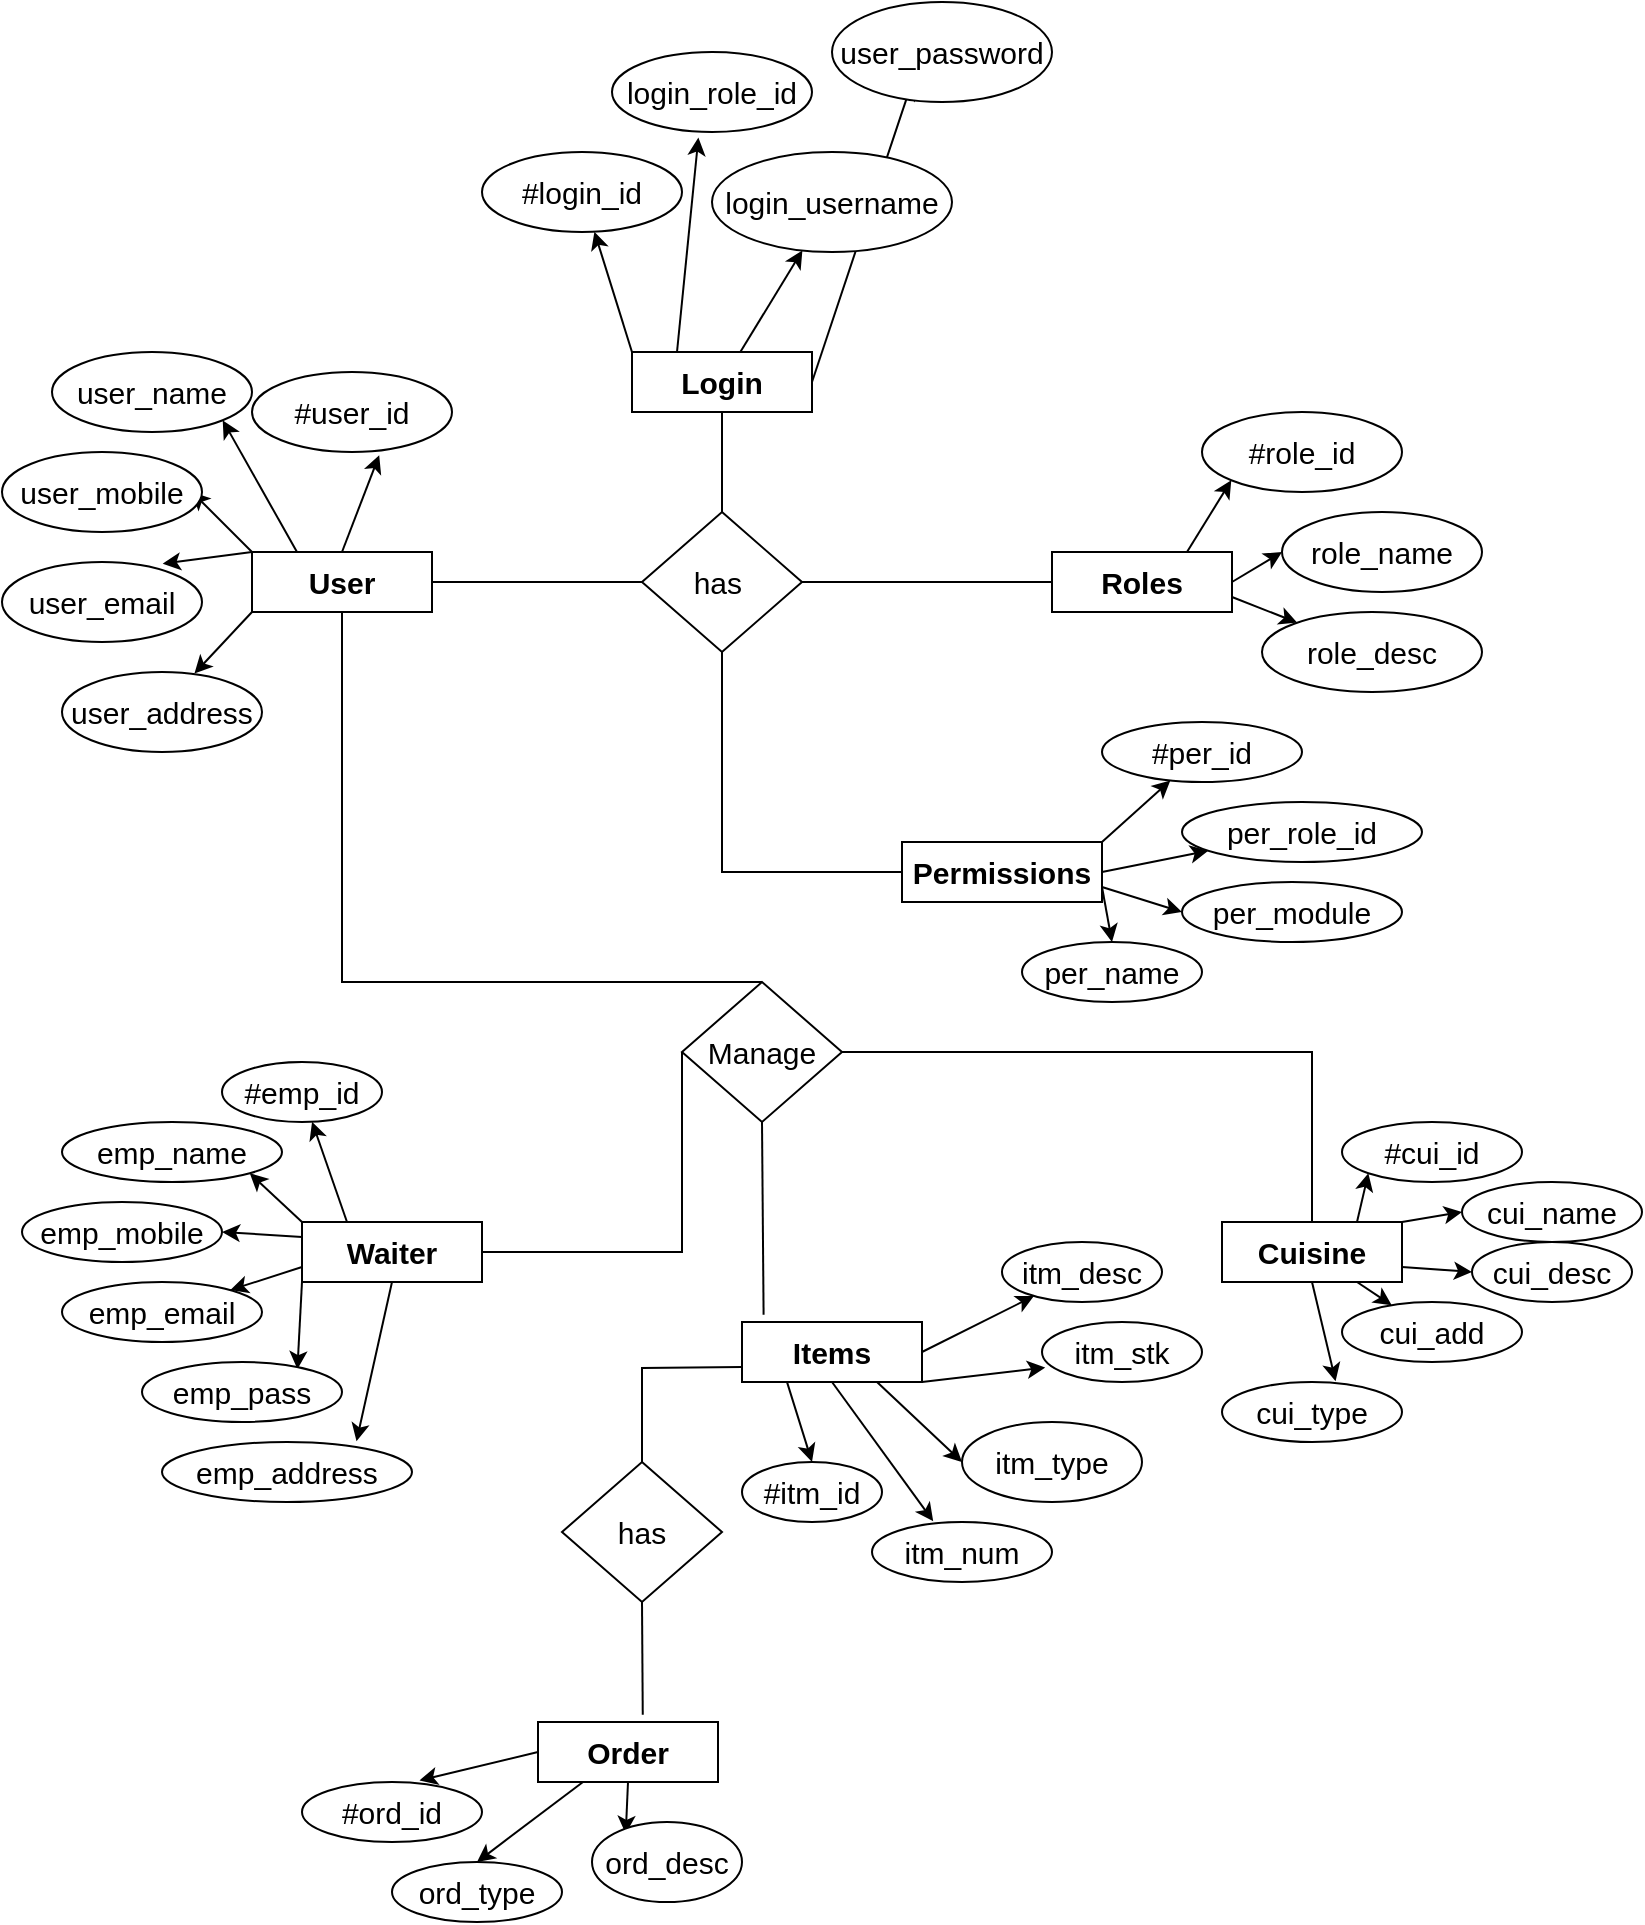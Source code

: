 <mxfile version="16.0.2" type="device"><diagram id="CfCf_N5ZeQ1wwE2QEOd4" name="Page-1"><mxGraphModel dx="1038" dy="649" grid="1" gridSize="10" guides="1" tooltips="1" connect="1" arrows="1" fold="1" page="1" pageScale="1" pageWidth="850" pageHeight="1100" background="none" math="0" shadow="0"><root><mxCell id="0"/><mxCell id="1" parent="0"/><mxCell id="aRp_A9biTbPwdNtpGblq-23" style="edgeStyle=none;rounded=0;orthogonalLoop=1;jettySize=auto;html=1;exitX=0;exitY=1;exitDx=0;exitDy=0;entryX=1.012;entryY=0.27;entryDx=0;entryDy=0;entryPerimeter=0;fontSize=15;" parent="1" source="aRp_A9biTbPwdNtpGblq-4" edge="1"><mxGeometry relative="1" as="geometry"><mxPoint x="106.2" y="385.8" as="targetPoint"/></mxGeometry></mxCell><mxCell id="aRp_A9biTbPwdNtpGblq-24" style="edgeStyle=none;rounded=0;orthogonalLoop=1;jettySize=auto;html=1;exitX=0;exitY=0;exitDx=0;exitDy=0;entryX=1;entryY=0;entryDx=0;entryDy=0;fontSize=15;" parent="1" source="aRp_A9biTbPwdNtpGblq-4" edge="1"><mxGeometry relative="1" as="geometry"><mxPoint x="90.355" y="330.858" as="targetPoint"/></mxGeometry></mxCell><mxCell id="aRp_A9biTbPwdNtpGblq-25" style="edgeStyle=none;rounded=0;orthogonalLoop=1;jettySize=auto;html=1;exitX=0;exitY=0;exitDx=0;exitDy=0;entryX=1;entryY=0.5;entryDx=0;entryDy=0;fontSize=15;" parent="1" source="aRp_A9biTbPwdNtpGblq-4" edge="1"><mxGeometry relative="1" as="geometry"><mxPoint x="105" y="295" as="targetPoint"/></mxGeometry></mxCell><mxCell id="aRp_A9biTbPwdNtpGblq-26" style="edgeStyle=none;rounded=0;orthogonalLoop=1;jettySize=auto;html=1;exitX=0.25;exitY=0;exitDx=0;exitDy=0;entryX=1;entryY=1;entryDx=0;entryDy=0;fontSize=15;" parent="1" source="aRp_A9biTbPwdNtpGblq-4" target="aRp_A9biTbPwdNtpGblq-14" edge="1"><mxGeometry relative="1" as="geometry"/></mxCell><mxCell id="aRp_A9biTbPwdNtpGblq-28" style="edgeStyle=none;rounded=0;orthogonalLoop=1;jettySize=auto;html=1;exitX=0.5;exitY=0;exitDx=0;exitDy=0;entryX=0.636;entryY=1.04;entryDx=0;entryDy=0;entryPerimeter=0;fontSize=15;" parent="1" source="aRp_A9biTbPwdNtpGblq-4" target="aRp_A9biTbPwdNtpGblq-12" edge="1"><mxGeometry relative="1" as="geometry"/></mxCell><mxCell id="aRp_A9biTbPwdNtpGblq-4" value="&lt;b&gt;&lt;font style=&quot;font-size: 15px&quot;&gt;User&lt;/font&gt;&lt;/b&gt;" style="whiteSpace=wrap;html=1;" parent="1" vertex="1"><mxGeometry x="135" y="325" width="90" height="30" as="geometry"/></mxCell><mxCell id="aRp_A9biTbPwdNtpGblq-29" style="edgeStyle=none;rounded=0;orthogonalLoop=1;jettySize=auto;html=1;exitX=0;exitY=0;exitDx=0;exitDy=0;fontSize=15;" parent="1" source="aRp_A9biTbPwdNtpGblq-5" target="aRp_A9biTbPwdNtpGblq-17" edge="1"><mxGeometry relative="1" as="geometry"/></mxCell><mxCell id="aRp_A9biTbPwdNtpGblq-30" style="edgeStyle=none;rounded=0;orthogonalLoop=1;jettySize=auto;html=1;exitX=0.25;exitY=0;exitDx=0;exitDy=0;entryX=0.432;entryY=1.07;entryDx=0;entryDy=0;entryPerimeter=0;fontSize=15;" parent="1" source="aRp_A9biTbPwdNtpGblq-5" target="aRp_A9biTbPwdNtpGblq-18" edge="1"><mxGeometry relative="1" as="geometry"/></mxCell><mxCell id="aRp_A9biTbPwdNtpGblq-31" value="" style="edgeStyle=none;rounded=0;orthogonalLoop=1;jettySize=auto;html=1;fontSize=15;" parent="1" source="aRp_A9biTbPwdNtpGblq-5" target="aRp_A9biTbPwdNtpGblq-19" edge="1"><mxGeometry relative="1" as="geometry"/></mxCell><mxCell id="aRp_A9biTbPwdNtpGblq-33" style="edgeStyle=none;rounded=0;orthogonalLoop=1;jettySize=auto;html=1;exitX=1;exitY=0.5;exitDx=0;exitDy=0;entryX=0.364;entryY=0.8;entryDx=0;entryDy=0;entryPerimeter=0;fontSize=15;" parent="1" source="aRp_A9biTbPwdNtpGblq-5" target="aRp_A9biTbPwdNtpGblq-20" edge="1"><mxGeometry relative="1" as="geometry"/></mxCell><mxCell id="aRp_A9biTbPwdNtpGblq-5" value="&lt;span style=&quot;font-size: 15px&quot;&gt;&lt;b&gt;Login&lt;/b&gt;&lt;/span&gt;" style="whiteSpace=wrap;html=1;" parent="1" vertex="1"><mxGeometry x="325" y="225" width="90" height="30" as="geometry"/></mxCell><mxCell id="aRp_A9biTbPwdNtpGblq-39" style="edgeStyle=none;rounded=0;orthogonalLoop=1;jettySize=auto;html=1;exitX=0.75;exitY=0;exitDx=0;exitDy=0;entryX=0;entryY=1;entryDx=0;entryDy=0;fontSize=15;" parent="1" source="aRp_A9biTbPwdNtpGblq-6" target="aRp_A9biTbPwdNtpGblq-35" edge="1"><mxGeometry relative="1" as="geometry"/></mxCell><mxCell id="aRp_A9biTbPwdNtpGblq-40" style="edgeStyle=none;rounded=0;orthogonalLoop=1;jettySize=auto;html=1;exitX=1;exitY=0.5;exitDx=0;exitDy=0;entryX=0;entryY=0.5;entryDx=0;entryDy=0;fontSize=15;" parent="1" source="aRp_A9biTbPwdNtpGblq-6" target="aRp_A9biTbPwdNtpGblq-36" edge="1"><mxGeometry relative="1" as="geometry"/></mxCell><mxCell id="aRp_A9biTbPwdNtpGblq-41" style="edgeStyle=none;rounded=0;orthogonalLoop=1;jettySize=auto;html=1;exitX=1;exitY=0.75;exitDx=0;exitDy=0;fontSize=15;" parent="1" source="aRp_A9biTbPwdNtpGblq-6" target="aRp_A9biTbPwdNtpGblq-37" edge="1"><mxGeometry relative="1" as="geometry"/></mxCell><mxCell id="aRp_A9biTbPwdNtpGblq-6" value="&lt;b&gt;&lt;font style=&quot;font-size: 15px&quot;&gt;Roles&lt;/font&gt;&lt;/b&gt;" style="whiteSpace=wrap;html=1;" parent="1" vertex="1"><mxGeometry x="535" y="325" width="90" height="30" as="geometry"/></mxCell><mxCell id="aRp_A9biTbPwdNtpGblq-70" style="edgeStyle=none;rounded=0;orthogonalLoop=1;jettySize=auto;html=1;exitX=0.25;exitY=0;exitDx=0;exitDy=0;fontSize=15;elbow=vertical;" parent="1" source="aRp_A9biTbPwdNtpGblq-7" target="aRp_A9biTbPwdNtpGblq-63" edge="1"><mxGeometry relative="1" as="geometry"/></mxCell><mxCell id="aRp_A9biTbPwdNtpGblq-71" style="edgeStyle=none;rounded=0;orthogonalLoop=1;jettySize=auto;html=1;exitX=0;exitY=0;exitDx=0;exitDy=0;entryX=1;entryY=1;entryDx=0;entryDy=0;fontSize=15;elbow=vertical;" parent="1" source="aRp_A9biTbPwdNtpGblq-7" target="aRp_A9biTbPwdNtpGblq-64" edge="1"><mxGeometry relative="1" as="geometry"/></mxCell><mxCell id="aRp_A9biTbPwdNtpGblq-72" style="edgeStyle=none;rounded=0;orthogonalLoop=1;jettySize=auto;html=1;exitX=0;exitY=0.25;exitDx=0;exitDy=0;entryX=1;entryY=0.5;entryDx=0;entryDy=0;fontSize=15;elbow=vertical;" parent="1" source="aRp_A9biTbPwdNtpGblq-7" target="aRp_A9biTbPwdNtpGblq-65" edge="1"><mxGeometry relative="1" as="geometry"/></mxCell><mxCell id="aRp_A9biTbPwdNtpGblq-73" style="edgeStyle=none;rounded=0;orthogonalLoop=1;jettySize=auto;html=1;exitX=0;exitY=0.75;exitDx=0;exitDy=0;fontSize=15;elbow=vertical;" parent="1" source="aRp_A9biTbPwdNtpGblq-7" target="aRp_A9biTbPwdNtpGblq-68" edge="1"><mxGeometry relative="1" as="geometry"/></mxCell><mxCell id="aRp_A9biTbPwdNtpGblq-74" style="edgeStyle=none;rounded=0;orthogonalLoop=1;jettySize=auto;html=1;exitX=0;exitY=1;exitDx=0;exitDy=0;entryX=0.777;entryY=0.12;entryDx=0;entryDy=0;entryPerimeter=0;fontSize=15;elbow=vertical;" parent="1" source="aRp_A9biTbPwdNtpGblq-7" target="aRp_A9biTbPwdNtpGblq-67" edge="1"><mxGeometry relative="1" as="geometry"/></mxCell><mxCell id="aRp_A9biTbPwdNtpGblq-75" style="edgeStyle=none;rounded=0;orthogonalLoop=1;jettySize=auto;html=1;exitX=0.5;exitY=1;exitDx=0;exitDy=0;entryX=0.778;entryY=-0.013;entryDx=0;entryDy=0;entryPerimeter=0;fontSize=15;elbow=vertical;" parent="1" source="aRp_A9biTbPwdNtpGblq-7" target="aRp_A9biTbPwdNtpGblq-66" edge="1"><mxGeometry relative="1" as="geometry"/></mxCell><mxCell id="aRp_A9biTbPwdNtpGblq-7" value="&lt;b&gt;&lt;font style=&quot;font-size: 15px&quot;&gt;Waiter&lt;/font&gt;&lt;/b&gt;" style="whiteSpace=wrap;html=1;" parent="1" vertex="1"><mxGeometry x="160" y="660" width="90" height="30" as="geometry"/></mxCell><mxCell id="aRp_A9biTbPwdNtpGblq-96" style="edgeStyle=none;rounded=0;orthogonalLoop=1;jettySize=auto;html=1;exitX=0.25;exitY=1;exitDx=0;exitDy=0;entryX=0.5;entryY=0;entryDx=0;entryDy=0;fontSize=15;elbow=vertical;" parent="1" source="aRp_A9biTbPwdNtpGblq-8" target="aRp_A9biTbPwdNtpGblq-91" edge="1"><mxGeometry relative="1" as="geometry"/></mxCell><mxCell id="aRp_A9biTbPwdNtpGblq-97" style="edgeStyle=none;rounded=0;orthogonalLoop=1;jettySize=auto;html=1;exitX=0.5;exitY=1;exitDx=0;exitDy=0;entryX=0.34;entryY=-0.013;entryDx=0;entryDy=0;entryPerimeter=0;fontSize=15;elbow=vertical;" parent="1" source="aRp_A9biTbPwdNtpGblq-8" target="aRp_A9biTbPwdNtpGblq-92" edge="1"><mxGeometry relative="1" as="geometry"/></mxCell><mxCell id="aRp_A9biTbPwdNtpGblq-98" style="edgeStyle=none;rounded=0;orthogonalLoop=1;jettySize=auto;html=1;exitX=0.75;exitY=1;exitDx=0;exitDy=0;entryX=0;entryY=0.5;entryDx=0;entryDy=0;fontSize=15;elbow=vertical;" parent="1" source="aRp_A9biTbPwdNtpGblq-8" target="aRp_A9biTbPwdNtpGblq-93" edge="1"><mxGeometry relative="1" as="geometry"/></mxCell><mxCell id="aRp_A9biTbPwdNtpGblq-99" style="edgeStyle=none;rounded=0;orthogonalLoop=1;jettySize=auto;html=1;exitX=1;exitY=1;exitDx=0;exitDy=0;entryX=0.02;entryY=0.76;entryDx=0;entryDy=0;entryPerimeter=0;fontSize=15;elbow=vertical;" parent="1" source="aRp_A9biTbPwdNtpGblq-8" target="aRp_A9biTbPwdNtpGblq-94" edge="1"><mxGeometry relative="1" as="geometry"/></mxCell><mxCell id="aRp_A9biTbPwdNtpGblq-100" style="edgeStyle=none;rounded=0;orthogonalLoop=1;jettySize=auto;html=1;exitX=1;exitY=0.5;exitDx=0;exitDy=0;fontSize=15;elbow=vertical;" parent="1" source="aRp_A9biTbPwdNtpGblq-8" target="aRp_A9biTbPwdNtpGblq-95" edge="1"><mxGeometry relative="1" as="geometry"/></mxCell><mxCell id="aRp_A9biTbPwdNtpGblq-8" value="&lt;b&gt;&lt;font style=&quot;font-size: 15px&quot;&gt;Items&lt;/font&gt;&lt;/b&gt;" style="whiteSpace=wrap;html=1;" parent="1" vertex="1"><mxGeometry x="380" y="710" width="90" height="30" as="geometry"/></mxCell><mxCell id="aRp_A9biTbPwdNtpGblq-12" value="#user_id" style="ellipse;whiteSpace=wrap;html=1;fontSize=15;" parent="1" vertex="1"><mxGeometry x="135" y="235" width="100" height="40" as="geometry"/></mxCell><mxCell id="aRp_A9biTbPwdNtpGblq-13" value="user_mobile" style="ellipse;whiteSpace=wrap;html=1;fontSize=15;" parent="1" vertex="1"><mxGeometry x="10" y="275" width="100" height="40" as="geometry"/></mxCell><mxCell id="aRp_A9biTbPwdNtpGblq-14" value="user_name" style="ellipse;whiteSpace=wrap;html=1;fontSize=15;" parent="1" vertex="1"><mxGeometry x="35" y="225" width="100" height="40" as="geometry"/></mxCell><mxCell id="aRp_A9biTbPwdNtpGblq-15" value="user_email" style="ellipse;whiteSpace=wrap;html=1;fontSize=15;" parent="1" vertex="1"><mxGeometry x="10" y="330" width="100" height="40" as="geometry"/></mxCell><mxCell id="aRp_A9biTbPwdNtpGblq-16" value="user_address" style="ellipse;whiteSpace=wrap;html=1;fontSize=15;" parent="1" vertex="1"><mxGeometry x="40" y="385" width="100" height="40" as="geometry"/></mxCell><mxCell id="aRp_A9biTbPwdNtpGblq-17" value="#login_id" style="ellipse;whiteSpace=wrap;html=1;fontSize=15;" parent="1" vertex="1"><mxGeometry x="250" y="125" width="100" height="40" as="geometry"/></mxCell><mxCell id="aRp_A9biTbPwdNtpGblq-18" value="login_role_id" style="ellipse;whiteSpace=wrap;html=1;fontSize=15;" parent="1" vertex="1"><mxGeometry x="315" y="75" width="100" height="40" as="geometry"/></mxCell><mxCell id="aRp_A9biTbPwdNtpGblq-19" value="login_username" style="ellipse;whiteSpace=wrap;html=1;fontSize=15;" parent="1" vertex="1"><mxGeometry x="365" y="125" width="120" height="50" as="geometry"/></mxCell><mxCell id="aRp_A9biTbPwdNtpGblq-20" value="user_password" style="ellipse;whiteSpace=wrap;html=1;fontSize=15;" parent="1" vertex="1"><mxGeometry x="425" y="50" width="110" height="50" as="geometry"/></mxCell><mxCell id="aRp_A9biTbPwdNtpGblq-32" style="edgeStyle=none;rounded=0;orthogonalLoop=1;jettySize=auto;html=1;exitX=1;exitY=0;exitDx=0;exitDy=0;fontSize=15;" parent="1" source="aRp_A9biTbPwdNtpGblq-5" target="aRp_A9biTbPwdNtpGblq-5" edge="1"><mxGeometry relative="1" as="geometry"><Array as="points"><mxPoint x="415" y="225"/></Array></mxGeometry></mxCell><mxCell id="aRp_A9biTbPwdNtpGblq-35" value="#role_id" style="ellipse;whiteSpace=wrap;html=1;fontSize=15;" parent="1" vertex="1"><mxGeometry x="610" y="255" width="100" height="40" as="geometry"/></mxCell><mxCell id="aRp_A9biTbPwdNtpGblq-36" value="role_name" style="ellipse;whiteSpace=wrap;html=1;fontSize=15;" parent="1" vertex="1"><mxGeometry x="650" y="305" width="100" height="40" as="geometry"/></mxCell><mxCell id="aRp_A9biTbPwdNtpGblq-37" value="role_desc" style="ellipse;whiteSpace=wrap;html=1;fontSize=15;" parent="1" vertex="1"><mxGeometry x="640" y="355" width="110" height="40" as="geometry"/></mxCell><mxCell id="aRp_A9biTbPwdNtpGblq-38" value="#per_id" style="ellipse;whiteSpace=wrap;html=1;fontSize=15;" parent="1" vertex="1"><mxGeometry x="560" y="410" width="100" height="30" as="geometry"/></mxCell><mxCell id="aRp_A9biTbPwdNtpGblq-42" value="has&amp;nbsp;" style="rhombus;whiteSpace=wrap;html=1;fontSize=15;" parent="1" vertex="1"><mxGeometry x="330" y="305" width="80" height="70" as="geometry"/></mxCell><mxCell id="aRp_A9biTbPwdNtpGblq-44" value="" style="endArrow=none;html=1;rounded=0;fontSize=15;entryX=0.5;entryY=1;entryDx=0;entryDy=0;exitX=0.5;exitY=0;exitDx=0;exitDy=0;" parent="1" source="aRp_A9biTbPwdNtpGblq-42" target="aRp_A9biTbPwdNtpGblq-5" edge="1"><mxGeometry width="50" height="50" relative="1" as="geometry"><mxPoint x="380" y="520" as="sourcePoint"/><mxPoint x="430" y="470" as="targetPoint"/></mxGeometry></mxCell><mxCell id="aRp_A9biTbPwdNtpGblq-46" value="" style="endArrow=none;html=1;rounded=0;fontSize=15;entryX=0;entryY=0.5;entryDx=0;entryDy=0;exitX=1;exitY=0.5;exitDx=0;exitDy=0;" parent="1" source="aRp_A9biTbPwdNtpGblq-42" target="aRp_A9biTbPwdNtpGblq-6" edge="1"><mxGeometry width="50" height="50" relative="1" as="geometry"><mxPoint x="380" y="520" as="sourcePoint"/><mxPoint x="430" y="470" as="targetPoint"/></mxGeometry></mxCell><mxCell id="aRp_A9biTbPwdNtpGblq-54" style="edgeStyle=none;rounded=0;orthogonalLoop=1;jettySize=auto;html=1;exitX=1;exitY=0;exitDx=0;exitDy=0;fontSize=15;" parent="1" source="aRp_A9biTbPwdNtpGblq-47" target="aRp_A9biTbPwdNtpGblq-38" edge="1"><mxGeometry relative="1" as="geometry"/></mxCell><mxCell id="aRp_A9biTbPwdNtpGblq-55" style="edgeStyle=none;rounded=0;orthogonalLoop=1;jettySize=auto;html=1;exitX=1;exitY=0.5;exitDx=0;exitDy=0;fontSize=15;" parent="1" source="aRp_A9biTbPwdNtpGblq-47" target="aRp_A9biTbPwdNtpGblq-48" edge="1"><mxGeometry relative="1" as="geometry"/></mxCell><mxCell id="aRp_A9biTbPwdNtpGblq-56" style="edgeStyle=none;rounded=0;orthogonalLoop=1;jettySize=auto;html=1;exitX=1;exitY=0.75;exitDx=0;exitDy=0;entryX=0;entryY=0.5;entryDx=0;entryDy=0;fontSize=15;" parent="1" source="aRp_A9biTbPwdNtpGblq-47" target="aRp_A9biTbPwdNtpGblq-49" edge="1"><mxGeometry relative="1" as="geometry"/></mxCell><mxCell id="aRp_A9biTbPwdNtpGblq-57" style="edgeStyle=none;rounded=0;orthogonalLoop=1;jettySize=auto;html=1;exitX=1;exitY=0.75;exitDx=0;exitDy=0;entryX=0.5;entryY=0;entryDx=0;entryDy=0;fontSize=15;" parent="1" source="aRp_A9biTbPwdNtpGblq-47" target="aRp_A9biTbPwdNtpGblq-50" edge="1"><mxGeometry relative="1" as="geometry"/></mxCell><mxCell id="aRp_A9biTbPwdNtpGblq-47" value="&lt;b&gt;&lt;font style=&quot;font-size: 15px&quot;&gt;Permissions&lt;/font&gt;&lt;/b&gt;" style="whiteSpace=wrap;html=1;" parent="1" vertex="1"><mxGeometry x="460" y="470" width="100" height="30" as="geometry"/></mxCell><mxCell id="aRp_A9biTbPwdNtpGblq-48" value="per_role_id" style="ellipse;whiteSpace=wrap;html=1;fontSize=15;" parent="1" vertex="1"><mxGeometry x="600" y="450" width="120" height="30" as="geometry"/></mxCell><mxCell id="aRp_A9biTbPwdNtpGblq-49" value="per_module" style="ellipse;whiteSpace=wrap;html=1;fontSize=15;" parent="1" vertex="1"><mxGeometry x="600" y="490" width="110" height="30" as="geometry"/></mxCell><mxCell id="aRp_A9biTbPwdNtpGblq-50" value="per_name" style="ellipse;whiteSpace=wrap;html=1;fontSize=15;" parent="1" vertex="1"><mxGeometry x="520" y="520" width="90" height="30" as="geometry"/></mxCell><mxCell id="aRp_A9biTbPwdNtpGblq-51" value="" style="endArrow=none;html=1;rounded=0;fontSize=15;exitX=0.5;exitY=1;exitDx=0;exitDy=0;entryX=0;entryY=0.5;entryDx=0;entryDy=0;" parent="1" source="aRp_A9biTbPwdNtpGblq-42" target="aRp_A9biTbPwdNtpGblq-47" edge="1"><mxGeometry width="50" height="50" relative="1" as="geometry"><mxPoint x="380" y="390" as="sourcePoint"/><mxPoint x="430" y="340" as="targetPoint"/><Array as="points"><mxPoint x="370" y="485"/></Array></mxGeometry></mxCell><mxCell id="aRp_A9biTbPwdNtpGblq-52" style="edgeStyle=orthogonalEdgeStyle;rounded=0;orthogonalLoop=1;jettySize=auto;html=1;exitX=0.5;exitY=1;exitDx=0;exitDy=0;fontSize=15;" parent="1" source="aRp_A9biTbPwdNtpGblq-47" target="aRp_A9biTbPwdNtpGblq-47" edge="1"><mxGeometry relative="1" as="geometry"/></mxCell><mxCell id="aRp_A9biTbPwdNtpGblq-58" value="Manage" style="rhombus;whiteSpace=wrap;html=1;fontSize=15;" parent="1" vertex="1"><mxGeometry x="350" y="540" width="80" height="70" as="geometry"/></mxCell><mxCell id="aRp_A9biTbPwdNtpGblq-62" value="" style="endArrow=none;html=1;rounded=0;fontSize=15;elbow=vertical;exitX=0.5;exitY=1;exitDx=0;exitDy=0;entryX=0.5;entryY=0;entryDx=0;entryDy=0;" parent="1" source="aRp_A9biTbPwdNtpGblq-4" target="aRp_A9biTbPwdNtpGblq-58" edge="1"><mxGeometry width="50" height="50" relative="1" as="geometry"><mxPoint x="380" y="660" as="sourcePoint"/><mxPoint x="430" y="610" as="targetPoint"/><Array as="points"><mxPoint x="180" y="540"/></Array></mxGeometry></mxCell><mxCell id="aRp_A9biTbPwdNtpGblq-63" value="#emp_id" style="ellipse;whiteSpace=wrap;html=1;fontSize=15;" parent="1" vertex="1"><mxGeometry x="120" y="580" width="80" height="30" as="geometry"/></mxCell><mxCell id="aRp_A9biTbPwdNtpGblq-64" value="emp_name" style="ellipse;whiteSpace=wrap;html=1;fontSize=15;" parent="1" vertex="1"><mxGeometry x="40" y="610" width="110" height="30" as="geometry"/></mxCell><mxCell id="aRp_A9biTbPwdNtpGblq-65" value="emp_mobile" style="ellipse;whiteSpace=wrap;html=1;fontSize=15;" parent="1" vertex="1"><mxGeometry x="20" y="650" width="100" height="30" as="geometry"/></mxCell><mxCell id="aRp_A9biTbPwdNtpGblq-66" value="emp_address" style="ellipse;whiteSpace=wrap;html=1;fontSize=15;" parent="1" vertex="1"><mxGeometry x="90" y="770" width="125" height="30" as="geometry"/></mxCell><mxCell id="aRp_A9biTbPwdNtpGblq-67" value="emp_pass" style="ellipse;whiteSpace=wrap;html=1;fontSize=15;" parent="1" vertex="1"><mxGeometry x="80" y="730" width="100" height="30" as="geometry"/></mxCell><mxCell id="aRp_A9biTbPwdNtpGblq-68" value="emp_email" style="ellipse;whiteSpace=wrap;html=1;fontSize=15;" parent="1" vertex="1"><mxGeometry x="40" y="690" width="100" height="30" as="geometry"/></mxCell><mxCell id="aRp_A9biTbPwdNtpGblq-76" value="" style="endArrow=none;html=1;rounded=0;fontSize=15;elbow=vertical;exitX=0;exitY=0.5;exitDx=0;exitDy=0;entryX=1;entryY=0.5;entryDx=0;entryDy=0;" parent="1" source="aRp_A9biTbPwdNtpGblq-58" target="aRp_A9biTbPwdNtpGblq-7" edge="1"><mxGeometry width="50" height="50" relative="1" as="geometry"><mxPoint x="380" y="530" as="sourcePoint"/><mxPoint x="430" y="480" as="targetPoint"/><Array as="points"><mxPoint x="350" y="675"/></Array></mxGeometry></mxCell><mxCell id="aRp_A9biTbPwdNtpGblq-88" style="edgeStyle=none;rounded=0;orthogonalLoop=1;jettySize=auto;html=1;exitX=0;exitY=0.5;exitDx=0;exitDy=0;entryX=0.653;entryY=-0.027;entryDx=0;entryDy=0;entryPerimeter=0;fontSize=15;elbow=vertical;" parent="1" source="aRp_A9biTbPwdNtpGblq-77" target="aRp_A9biTbPwdNtpGblq-85" edge="1"><mxGeometry relative="1" as="geometry"/></mxCell><mxCell id="aRp_A9biTbPwdNtpGblq-89" style="edgeStyle=none;rounded=0;orthogonalLoop=1;jettySize=auto;html=1;exitX=0.25;exitY=1;exitDx=0;exitDy=0;entryX=0.5;entryY=0;entryDx=0;entryDy=0;fontSize=15;elbow=vertical;" parent="1" source="aRp_A9biTbPwdNtpGblq-77" target="aRp_A9biTbPwdNtpGblq-86" edge="1"><mxGeometry relative="1" as="geometry"/></mxCell><mxCell id="aRp_A9biTbPwdNtpGblq-90" style="edgeStyle=none;rounded=0;orthogonalLoop=1;jettySize=auto;html=1;exitX=0.5;exitY=1;exitDx=0;exitDy=0;entryX=0.225;entryY=0.147;entryDx=0;entryDy=0;entryPerimeter=0;fontSize=15;elbow=vertical;" parent="1" source="aRp_A9biTbPwdNtpGblq-77" target="aRp_A9biTbPwdNtpGblq-87" edge="1"><mxGeometry relative="1" as="geometry"/></mxCell><mxCell id="aRp_A9biTbPwdNtpGblq-77" value="&lt;span style=&quot;font-size: 15px&quot;&gt;&lt;b&gt;Order&lt;/b&gt;&lt;/span&gt;" style="whiteSpace=wrap;html=1;" parent="1" vertex="1"><mxGeometry x="278" y="910" width="90" height="30" as="geometry"/></mxCell><mxCell id="aRp_A9biTbPwdNtpGblq-109" style="edgeStyle=none;rounded=0;orthogonalLoop=1;jettySize=auto;html=1;exitX=0.75;exitY=0;exitDx=0;exitDy=0;entryX=0;entryY=1;entryDx=0;entryDy=0;fontSize=15;elbow=vertical;" parent="1" source="aRp_A9biTbPwdNtpGblq-78" target="aRp_A9biTbPwdNtpGblq-101" edge="1"><mxGeometry relative="1" as="geometry"/></mxCell><mxCell id="aRp_A9biTbPwdNtpGblq-110" style="edgeStyle=none;rounded=0;orthogonalLoop=1;jettySize=auto;html=1;exitX=1;exitY=0;exitDx=0;exitDy=0;entryX=0;entryY=0.5;entryDx=0;entryDy=0;fontSize=15;elbow=vertical;" parent="1" source="aRp_A9biTbPwdNtpGblq-78" target="aRp_A9biTbPwdNtpGblq-104" edge="1"><mxGeometry relative="1" as="geometry"/></mxCell><mxCell id="aRp_A9biTbPwdNtpGblq-112" style="edgeStyle=none;rounded=0;orthogonalLoop=1;jettySize=auto;html=1;exitX=1;exitY=0.75;exitDx=0;exitDy=0;entryX=0;entryY=0.5;entryDx=0;entryDy=0;fontSize=15;elbow=vertical;" parent="1" source="aRp_A9biTbPwdNtpGblq-78" target="aRp_A9biTbPwdNtpGblq-105" edge="1"><mxGeometry relative="1" as="geometry"/></mxCell><mxCell id="aRp_A9biTbPwdNtpGblq-113" style="edgeStyle=none;rounded=0;orthogonalLoop=1;jettySize=auto;html=1;exitX=0.75;exitY=1;exitDx=0;exitDy=0;fontSize=15;elbow=vertical;" parent="1" source="aRp_A9biTbPwdNtpGblq-78" target="aRp_A9biTbPwdNtpGblq-103" edge="1"><mxGeometry relative="1" as="geometry"/></mxCell><mxCell id="aRp_A9biTbPwdNtpGblq-114" style="edgeStyle=none;rounded=0;orthogonalLoop=1;jettySize=auto;html=1;exitX=0.5;exitY=1;exitDx=0;exitDy=0;entryX=0.631;entryY=-0.013;entryDx=0;entryDy=0;entryPerimeter=0;fontSize=15;elbow=vertical;" parent="1" source="aRp_A9biTbPwdNtpGblq-78" target="aRp_A9biTbPwdNtpGblq-108" edge="1"><mxGeometry relative="1" as="geometry"/></mxCell><mxCell id="aRp_A9biTbPwdNtpGblq-78" value="&lt;span style=&quot;font-size: 15px&quot;&gt;&lt;b&gt;Cuisine&lt;/b&gt;&lt;/span&gt;" style="whiteSpace=wrap;html=1;" parent="1" vertex="1"><mxGeometry x="620" y="660" width="90" height="30" as="geometry"/></mxCell><mxCell id="aRp_A9biTbPwdNtpGblq-79" value="" style="endArrow=none;html=1;rounded=0;fontSize=15;elbow=vertical;entryX=0.12;entryY=-0.12;entryDx=0;entryDy=0;exitX=0.5;exitY=1;exitDx=0;exitDy=0;entryPerimeter=0;" parent="1" source="aRp_A9biTbPwdNtpGblq-58" target="aRp_A9biTbPwdNtpGblq-8" edge="1"><mxGeometry width="50" height="50" relative="1" as="geometry"><mxPoint x="380" y="790" as="sourcePoint"/><mxPoint x="430" y="740" as="targetPoint"/><Array as="points"/></mxGeometry></mxCell><mxCell id="aRp_A9biTbPwdNtpGblq-81" value="has" style="rhombus;whiteSpace=wrap;html=1;fontSize=15;" parent="1" vertex="1"><mxGeometry x="290" y="780" width="80" height="70" as="geometry"/></mxCell><mxCell id="aRp_A9biTbPwdNtpGblq-82" value="" style="endArrow=none;html=1;rounded=0;fontSize=15;elbow=vertical;entryX=0;entryY=0.75;entryDx=0;entryDy=0;exitX=0.5;exitY=0;exitDx=0;exitDy=0;" parent="1" source="aRp_A9biTbPwdNtpGblq-81" target="aRp_A9biTbPwdNtpGblq-8" edge="1"><mxGeometry width="50" height="50" relative="1" as="geometry"><mxPoint x="380" y="930" as="sourcePoint"/><mxPoint x="430" y="880" as="targetPoint"/><Array as="points"><mxPoint x="330" y="733"/></Array></mxGeometry></mxCell><mxCell id="aRp_A9biTbPwdNtpGblq-84" value="" style="endArrow=none;html=1;rounded=0;fontSize=15;elbow=vertical;exitX=0.5;exitY=1;exitDx=0;exitDy=0;entryX=0.582;entryY=-0.12;entryDx=0;entryDy=0;entryPerimeter=0;" parent="1" source="aRp_A9biTbPwdNtpGblq-81" target="aRp_A9biTbPwdNtpGblq-77" edge="1"><mxGeometry width="50" height="50" relative="1" as="geometry"><mxPoint x="380" y="780" as="sourcePoint"/><mxPoint x="430" y="730" as="targetPoint"/></mxGeometry></mxCell><mxCell id="aRp_A9biTbPwdNtpGblq-85" value="#ord_id" style="ellipse;whiteSpace=wrap;html=1;fontSize=15;" parent="1" vertex="1"><mxGeometry x="160" y="940" width="90" height="30" as="geometry"/></mxCell><mxCell id="aRp_A9biTbPwdNtpGblq-86" value="ord_type" style="ellipse;whiteSpace=wrap;html=1;fontSize=15;" parent="1" vertex="1"><mxGeometry x="205" y="980" width="85" height="30" as="geometry"/></mxCell><mxCell id="aRp_A9biTbPwdNtpGblq-87" value="ord_desc" style="ellipse;whiteSpace=wrap;html=1;fontSize=15;" parent="1" vertex="1"><mxGeometry x="305" y="960" width="75" height="40" as="geometry"/></mxCell><mxCell id="aRp_A9biTbPwdNtpGblq-91" value="#itm_id" style="ellipse;whiteSpace=wrap;html=1;fontSize=15;" parent="1" vertex="1"><mxGeometry x="380" y="780" width="70" height="30" as="geometry"/></mxCell><mxCell id="aRp_A9biTbPwdNtpGblq-92" value="itm_num" style="ellipse;whiteSpace=wrap;html=1;fontSize=15;" parent="1" vertex="1"><mxGeometry x="445" y="810" width="90" height="30" as="geometry"/></mxCell><mxCell id="aRp_A9biTbPwdNtpGblq-93" value="itm_type" style="ellipse;whiteSpace=wrap;html=1;fontSize=15;" parent="1" vertex="1"><mxGeometry x="490" y="760" width="90" height="40" as="geometry"/></mxCell><mxCell id="aRp_A9biTbPwdNtpGblq-94" value="itm_stk" style="ellipse;whiteSpace=wrap;html=1;fontSize=15;" parent="1" vertex="1"><mxGeometry x="530" y="710" width="80" height="30" as="geometry"/></mxCell><mxCell id="aRp_A9biTbPwdNtpGblq-95" value="itm_desc" style="ellipse;whiteSpace=wrap;html=1;fontSize=15;" parent="1" vertex="1"><mxGeometry x="510" y="670" width="80" height="30" as="geometry"/></mxCell><mxCell id="aRp_A9biTbPwdNtpGblq-101" value="#cui_id" style="ellipse;whiteSpace=wrap;html=1;fontSize=15;" parent="1" vertex="1"><mxGeometry x="680" y="610" width="90" height="30" as="geometry"/></mxCell><mxCell id="aRp_A9biTbPwdNtpGblq-102" value="" style="endArrow=none;html=1;rounded=0;fontSize=15;elbow=vertical;exitX=1;exitY=0.5;exitDx=0;exitDy=0;entryX=0.5;entryY=0;entryDx=0;entryDy=0;" parent="1" source="aRp_A9biTbPwdNtpGblq-58" target="aRp_A9biTbPwdNtpGblq-78" edge="1"><mxGeometry width="50" height="50" relative="1" as="geometry"><mxPoint x="390" y="650" as="sourcePoint"/><mxPoint x="440" y="600" as="targetPoint"/><Array as="points"><mxPoint x="665" y="575"/></Array></mxGeometry></mxCell><mxCell id="aRp_A9biTbPwdNtpGblq-103" value="cui_add" style="ellipse;whiteSpace=wrap;html=1;fontSize=15;" parent="1" vertex="1"><mxGeometry x="680" y="700" width="90" height="30" as="geometry"/></mxCell><mxCell id="aRp_A9biTbPwdNtpGblq-104" value="cui_name" style="ellipse;whiteSpace=wrap;html=1;fontSize=15;" parent="1" vertex="1"><mxGeometry x="740" y="640" width="90" height="30" as="geometry"/></mxCell><mxCell id="aRp_A9biTbPwdNtpGblq-105" value="cui_desc" style="ellipse;whiteSpace=wrap;html=1;fontSize=15;" parent="1" vertex="1"><mxGeometry x="745" y="670" width="80" height="30" as="geometry"/></mxCell><mxCell id="aRp_A9biTbPwdNtpGblq-108" value="cui_type" style="ellipse;whiteSpace=wrap;html=1;fontSize=15;" parent="1" vertex="1"><mxGeometry x="620" y="740" width="90" height="30" as="geometry"/></mxCell><mxCell id="_6XNgQ_crutnzbVgQLHJ-1" value="" style="endArrow=none;html=1;rounded=0;entryX=0;entryY=0.5;entryDx=0;entryDy=0;exitX=1;exitY=0.5;exitDx=0;exitDy=0;" edge="1" parent="1" source="aRp_A9biTbPwdNtpGblq-4" target="aRp_A9biTbPwdNtpGblq-42"><mxGeometry width="50" height="50" relative="1" as="geometry"><mxPoint x="350" y="520" as="sourcePoint"/><mxPoint x="400" y="470" as="targetPoint"/></mxGeometry></mxCell></root></mxGraphModel></diagram></mxfile>